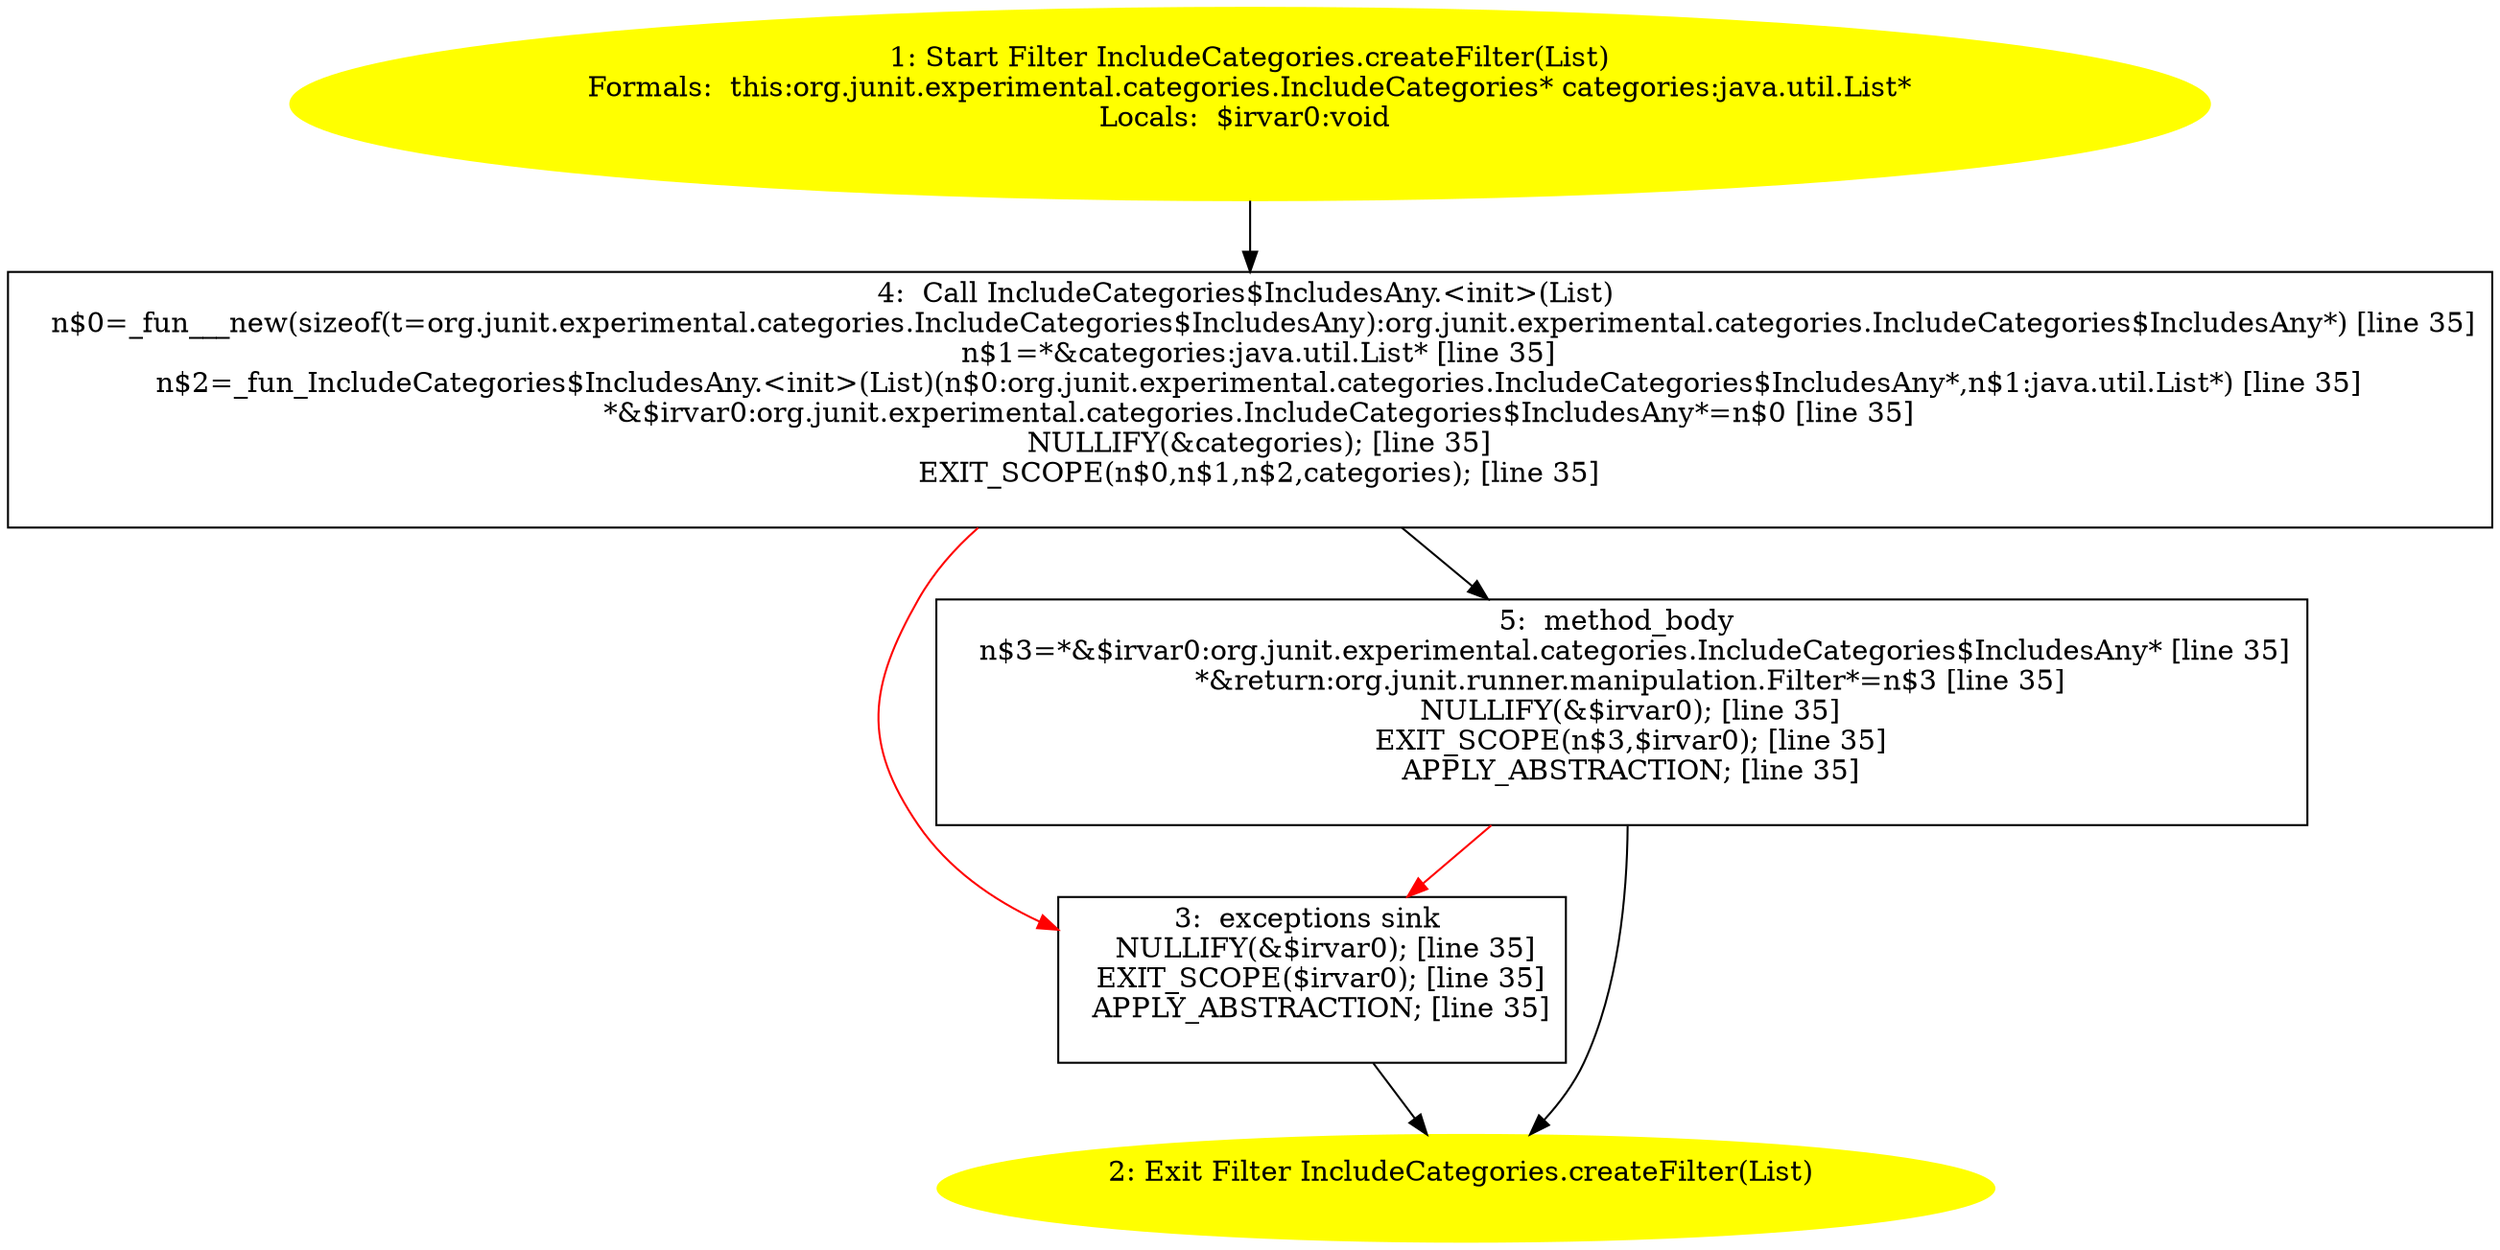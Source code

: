 /* @generated */
digraph cfg {
"org.junit.experimental.categories.IncludeCategories.createFilter(java.util.List):org.junit.runner.ma.45e2eff870231d294ed2792a61327b8e_1" [label="1: Start Filter IncludeCategories.createFilter(List)\nFormals:  this:org.junit.experimental.categories.IncludeCategories* categories:java.util.List*\nLocals:  $irvar0:void \n  " color=yellow style=filled]
	

	 "org.junit.experimental.categories.IncludeCategories.createFilter(java.util.List):org.junit.runner.ma.45e2eff870231d294ed2792a61327b8e_1" -> "org.junit.experimental.categories.IncludeCategories.createFilter(java.util.List):org.junit.runner.ma.45e2eff870231d294ed2792a61327b8e_4" ;
"org.junit.experimental.categories.IncludeCategories.createFilter(java.util.List):org.junit.runner.ma.45e2eff870231d294ed2792a61327b8e_2" [label="2: Exit Filter IncludeCategories.createFilter(List) \n  " color=yellow style=filled]
	

"org.junit.experimental.categories.IncludeCategories.createFilter(java.util.List):org.junit.runner.ma.45e2eff870231d294ed2792a61327b8e_3" [label="3:  exceptions sink \n   NULLIFY(&$irvar0); [line 35]\n  EXIT_SCOPE($irvar0); [line 35]\n  APPLY_ABSTRACTION; [line 35]\n " shape="box"]
	

	 "org.junit.experimental.categories.IncludeCategories.createFilter(java.util.List):org.junit.runner.ma.45e2eff870231d294ed2792a61327b8e_3" -> "org.junit.experimental.categories.IncludeCategories.createFilter(java.util.List):org.junit.runner.ma.45e2eff870231d294ed2792a61327b8e_2" ;
"org.junit.experimental.categories.IncludeCategories.createFilter(java.util.List):org.junit.runner.ma.45e2eff870231d294ed2792a61327b8e_4" [label="4:  Call IncludeCategories$IncludesAny.<init>(List) \n   n$0=_fun___new(sizeof(t=org.junit.experimental.categories.IncludeCategories$IncludesAny):org.junit.experimental.categories.IncludeCategories$IncludesAny*) [line 35]\n  n$1=*&categories:java.util.List* [line 35]\n  n$2=_fun_IncludeCategories$IncludesAny.<init>(List)(n$0:org.junit.experimental.categories.IncludeCategories$IncludesAny*,n$1:java.util.List*) [line 35]\n  *&$irvar0:org.junit.experimental.categories.IncludeCategories$IncludesAny*=n$0 [line 35]\n  NULLIFY(&categories); [line 35]\n  EXIT_SCOPE(n$0,n$1,n$2,categories); [line 35]\n " shape="box"]
	

	 "org.junit.experimental.categories.IncludeCategories.createFilter(java.util.List):org.junit.runner.ma.45e2eff870231d294ed2792a61327b8e_4" -> "org.junit.experimental.categories.IncludeCategories.createFilter(java.util.List):org.junit.runner.ma.45e2eff870231d294ed2792a61327b8e_5" ;
	 "org.junit.experimental.categories.IncludeCategories.createFilter(java.util.List):org.junit.runner.ma.45e2eff870231d294ed2792a61327b8e_4" -> "org.junit.experimental.categories.IncludeCategories.createFilter(java.util.List):org.junit.runner.ma.45e2eff870231d294ed2792a61327b8e_3" [color="red" ];
"org.junit.experimental.categories.IncludeCategories.createFilter(java.util.List):org.junit.runner.ma.45e2eff870231d294ed2792a61327b8e_5" [label="5:  method_body \n   n$3=*&$irvar0:org.junit.experimental.categories.IncludeCategories$IncludesAny* [line 35]\n  *&return:org.junit.runner.manipulation.Filter*=n$3 [line 35]\n  NULLIFY(&$irvar0); [line 35]\n  EXIT_SCOPE(n$3,$irvar0); [line 35]\n  APPLY_ABSTRACTION; [line 35]\n " shape="box"]
	

	 "org.junit.experimental.categories.IncludeCategories.createFilter(java.util.List):org.junit.runner.ma.45e2eff870231d294ed2792a61327b8e_5" -> "org.junit.experimental.categories.IncludeCategories.createFilter(java.util.List):org.junit.runner.ma.45e2eff870231d294ed2792a61327b8e_2" ;
	 "org.junit.experimental.categories.IncludeCategories.createFilter(java.util.List):org.junit.runner.ma.45e2eff870231d294ed2792a61327b8e_5" -> "org.junit.experimental.categories.IncludeCategories.createFilter(java.util.List):org.junit.runner.ma.45e2eff870231d294ed2792a61327b8e_3" [color="red" ];
}
